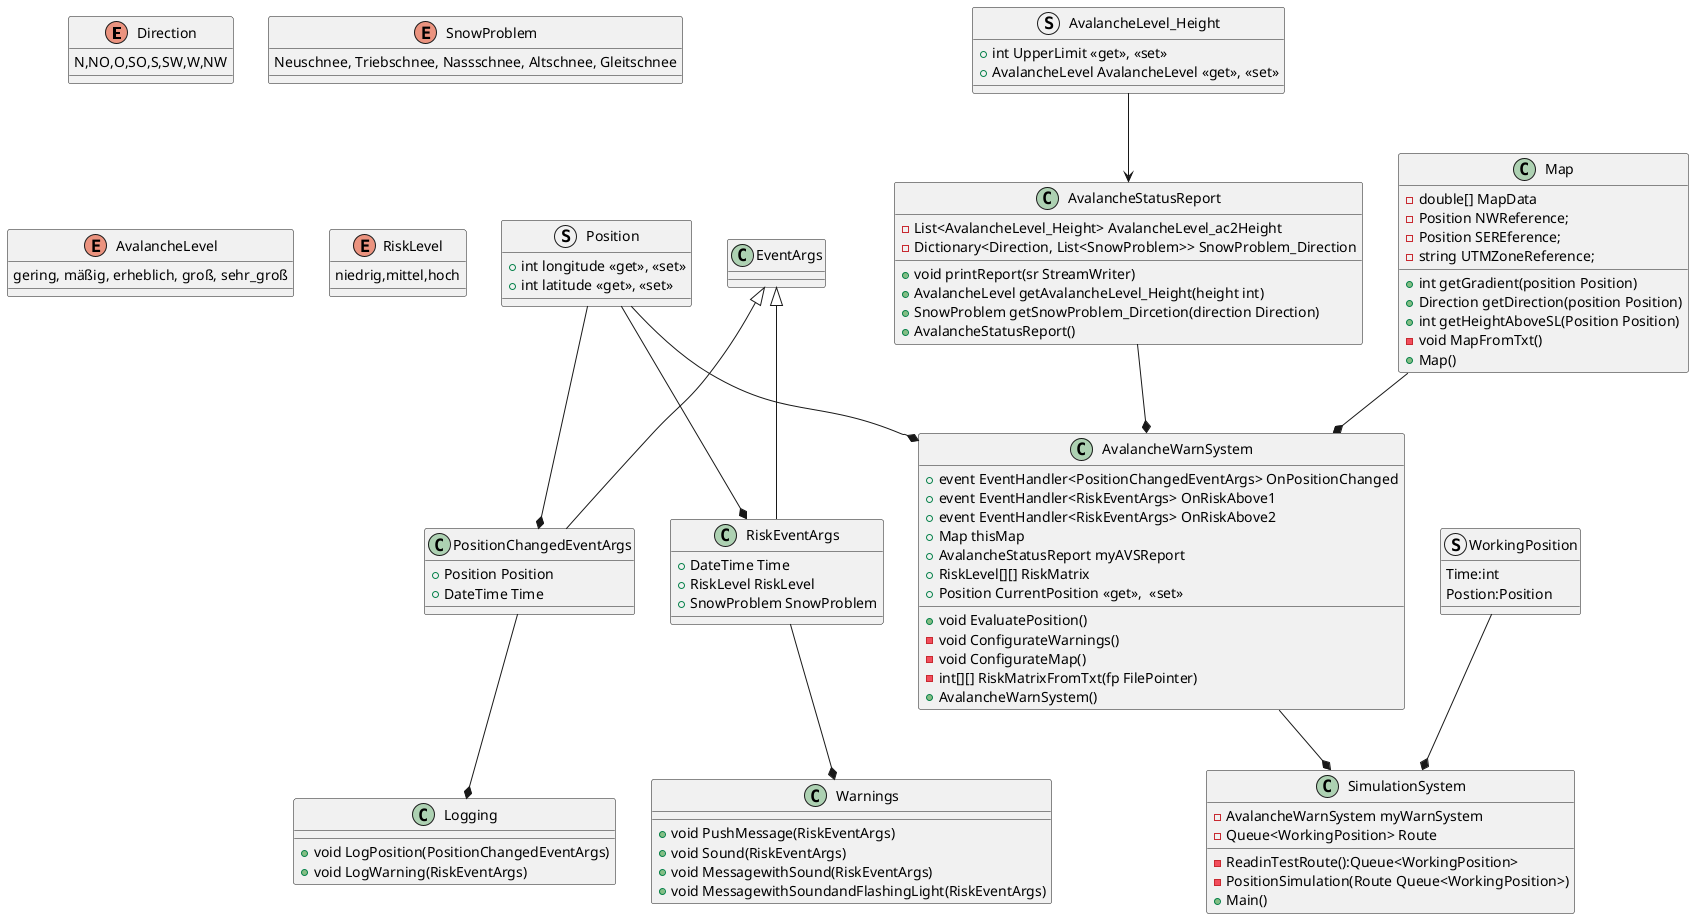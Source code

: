 @startuml ClassDiagram
enum Direction
{
    N,NO,O,SO,S,SW,W,NW
}

enum SnowProblem
{
    Neuschnee, Triebschnee, Nassschnee, Altschnee, Gleitschnee
}

enum AvalancheLevel
{
    gering, mäßig, erheblich, groß, sehr_groß
}

enum RiskLevel
{
    niedrig,mittel,hoch
}

struct Position
{
    + int longitude <<get>>, <<set>>
    + int latitude <<get>>, <<set>>
}

struct AvalancheLevel_Height
{
    + int UpperLimit <<get>>, <<set>>
    + AvalancheLevel AvalancheLevel <<get>>, <<set>>
}

class AvalancheStatusReport
{
    - List<AvalancheLevel_Height> AvalancheLevel_ac2Height
    - Dictionary<Direction, List<SnowProblem>> SnowProblem_Direction
    + void printReport(sr StreamWriter)
    + AvalancheLevel getAvalancheLevel_Height(height int)
    + SnowProblem getSnowProblem_Dircetion(direction Direction)
    + AvalancheStatusReport()
}

class Map
{
    - double[] MapData
    - Position NWReference;
    - Position SEREference;
    - string UTMZoneReference;
    + int getGradient(position Position)
    + Direction getDirection(position Position)
    + int getHeightAboveSL(Position Position)
    - void MapFromTxt()
    + Map()
}

class Warnings
{
    + void PushMessage(RiskEventArgs)
    + void Sound(RiskEventArgs)
    + void MessagewithSound(RiskEventArgs)
    + void MessagewithSoundandFlashingLight(RiskEventArgs)
}

class Logging
{
    + void LogPosition(PositionChangedEventArgs)
    + void LogWarning(RiskEventArgs)
}

class PositionChangedEventArgs
{
    + Position Position
    + DateTime Time
}

class RiskEventArgs
{
    + DateTime Time
    + RiskLevel RiskLevel
    + SnowProblem SnowProblem
}

class AvalancheWarnSystem
{
    + event EventHandler<PositionChangedEventArgs> OnPositionChanged
    + event EventHandler<RiskEventArgs> OnRiskAbove1
    + event EventHandler<RiskEventArgs> OnRiskAbove2
    + Map thisMap
    + AvalancheStatusReport myAVSReport
    + RiskLevel[][] RiskMatrix
    + Position CurrentPosition <<get>>,  <<set>>
    + void EvaluatePosition()
    - void ConfigurateWarnings()
    - void ConfigurateMap()
    - int[][] RiskMatrixFromTxt(fp FilePointer)  
    + AvalancheWarnSystem()
}

struct WorkingPosition
{
    Time:int
    Postion:Position    
}
class SimulationSystem
{
    - AvalancheWarnSystem myWarnSystem
    - Queue<WorkingPosition> Route
    - ReadinTestRoute():Queue<WorkingPosition>
    - PositionSimulation(Route Queue<WorkingPosition>)
    + Main()
}

RiskEventArgs --* Warnings
PositionChangedEventArgs --* Logging
EventArgs <|-- RiskEventArgs
EventArgs <|-- PositionChangedEventArgs
AvalancheLevel_Height --> AvalancheStatusReport
Position --* RiskEventArgs
Position --* PositionChangedEventArgs
Position --* AvalancheWarnSystem
AvalancheStatusReport --* AvalancheWarnSystem
Map --* AvalancheWarnSystem
AvalancheWarnSystem --* SimulationSystem
WorkingPosition --* SimulationSystem

@enduml